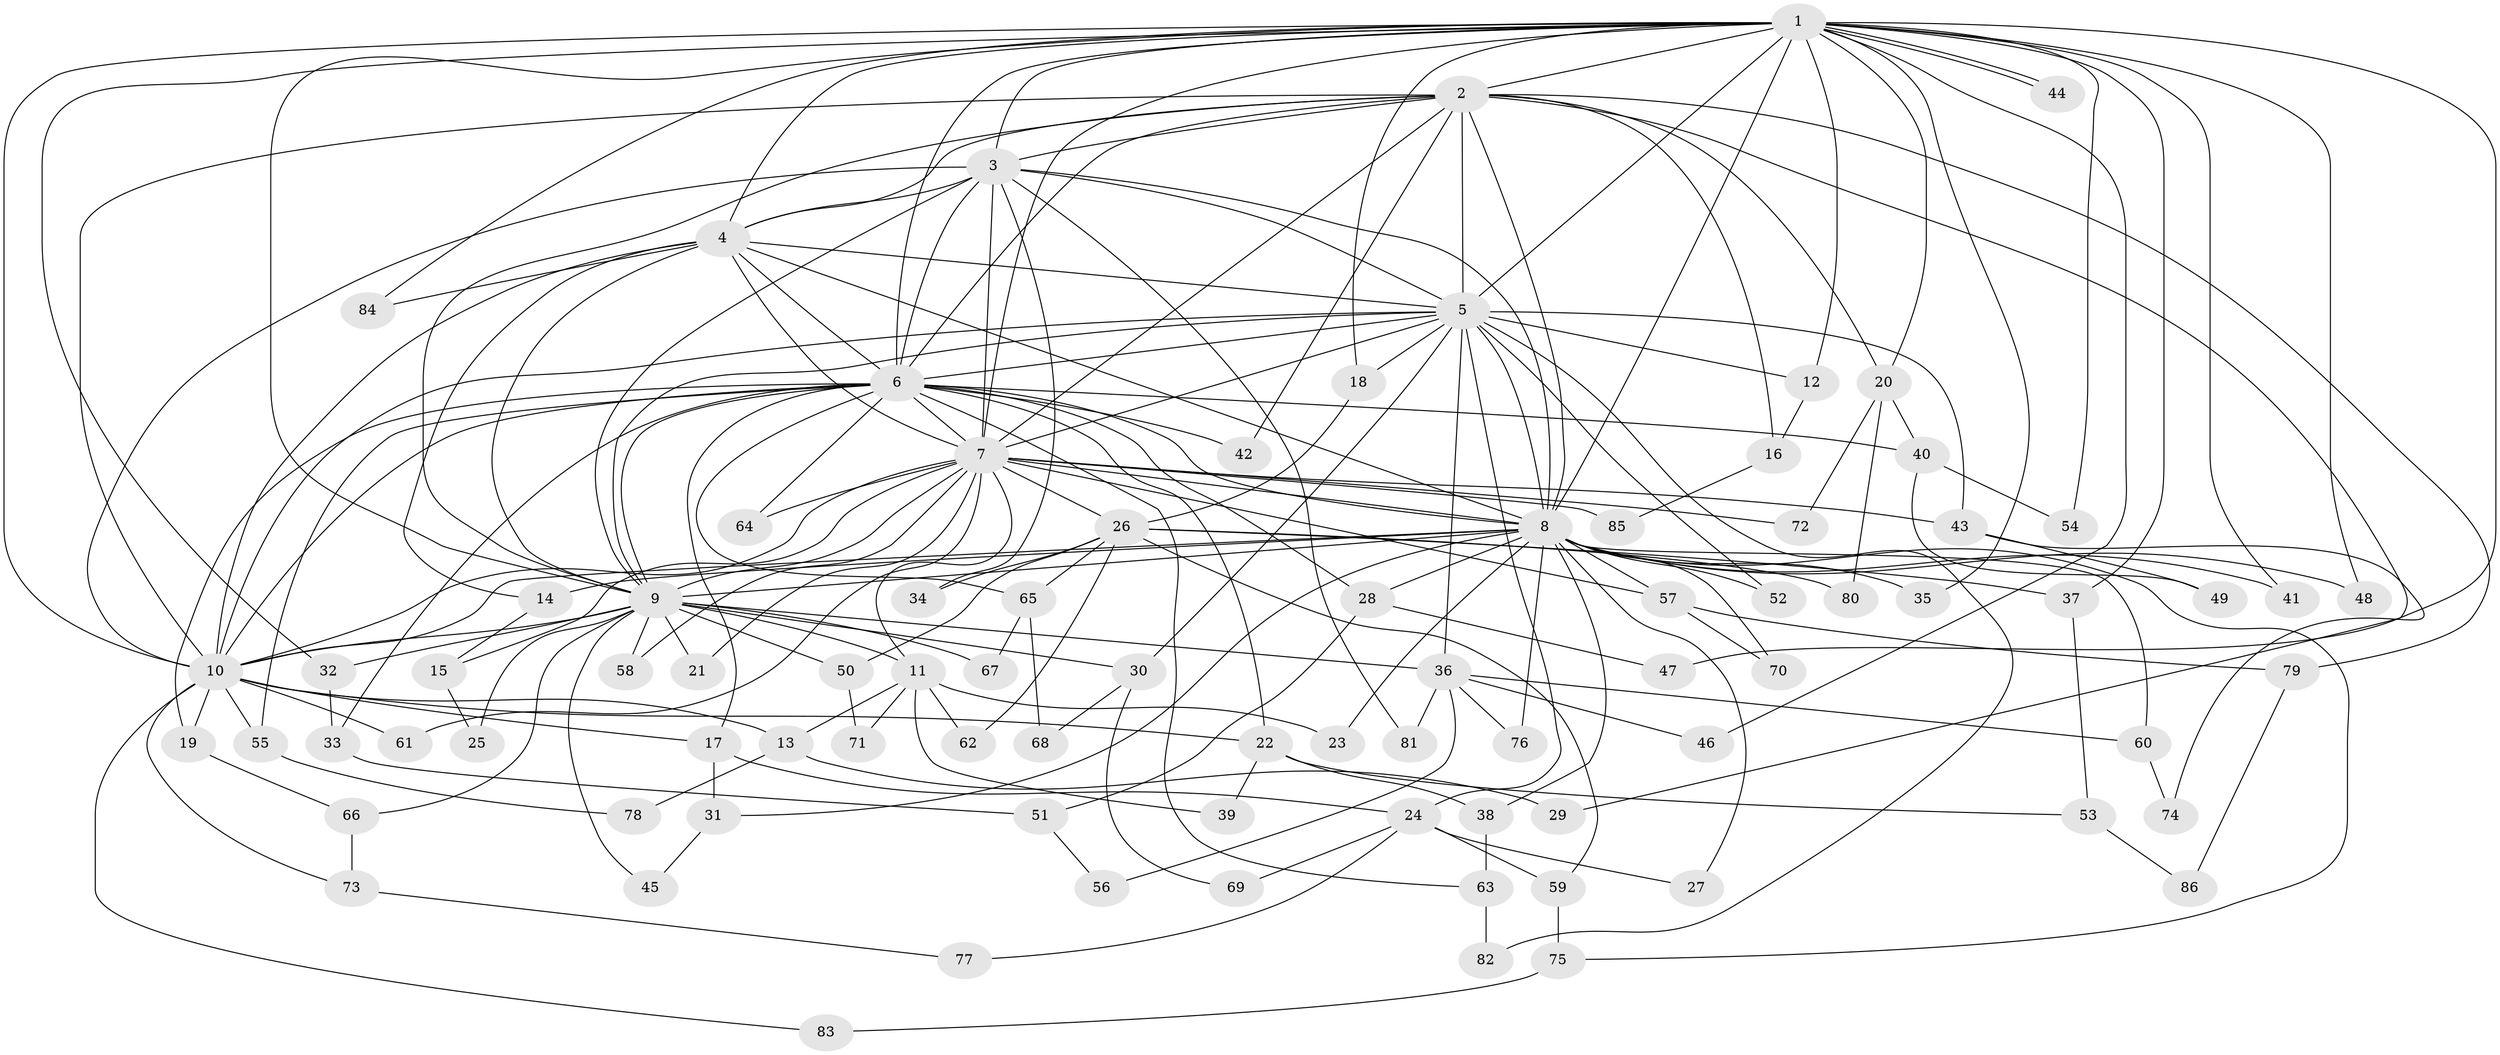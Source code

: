// Generated by graph-tools (version 1.1) at 2025/43/03/09/25 04:43:29]
// undirected, 86 vertices, 197 edges
graph export_dot {
graph [start="1"]
  node [color=gray90,style=filled];
  1;
  2;
  3;
  4;
  5;
  6;
  7;
  8;
  9;
  10;
  11;
  12;
  13;
  14;
  15;
  16;
  17;
  18;
  19;
  20;
  21;
  22;
  23;
  24;
  25;
  26;
  27;
  28;
  29;
  30;
  31;
  32;
  33;
  34;
  35;
  36;
  37;
  38;
  39;
  40;
  41;
  42;
  43;
  44;
  45;
  46;
  47;
  48;
  49;
  50;
  51;
  52;
  53;
  54;
  55;
  56;
  57;
  58;
  59;
  60;
  61;
  62;
  63;
  64;
  65;
  66;
  67;
  68;
  69;
  70;
  71;
  72;
  73;
  74;
  75;
  76;
  77;
  78;
  79;
  80;
  81;
  82;
  83;
  84;
  85;
  86;
  1 -- 2;
  1 -- 3;
  1 -- 4;
  1 -- 5;
  1 -- 6;
  1 -- 7;
  1 -- 8;
  1 -- 9;
  1 -- 10;
  1 -- 12;
  1 -- 18;
  1 -- 20;
  1 -- 32;
  1 -- 35;
  1 -- 37;
  1 -- 41;
  1 -- 44;
  1 -- 44;
  1 -- 46;
  1 -- 47;
  1 -- 48;
  1 -- 54;
  1 -- 84;
  2 -- 3;
  2 -- 4;
  2 -- 5;
  2 -- 6;
  2 -- 7;
  2 -- 8;
  2 -- 9;
  2 -- 10;
  2 -- 16;
  2 -- 20;
  2 -- 29;
  2 -- 42;
  2 -- 79;
  3 -- 4;
  3 -- 5;
  3 -- 6;
  3 -- 7;
  3 -- 8;
  3 -- 9;
  3 -- 10;
  3 -- 34;
  3 -- 81;
  4 -- 5;
  4 -- 6;
  4 -- 7;
  4 -- 8;
  4 -- 9;
  4 -- 10;
  4 -- 14;
  4 -- 84;
  5 -- 6;
  5 -- 7;
  5 -- 8;
  5 -- 9;
  5 -- 10;
  5 -- 12;
  5 -- 18;
  5 -- 24;
  5 -- 30;
  5 -- 36;
  5 -- 43;
  5 -- 52;
  5 -- 82;
  6 -- 7;
  6 -- 8;
  6 -- 9;
  6 -- 10;
  6 -- 17;
  6 -- 19;
  6 -- 22;
  6 -- 28;
  6 -- 33;
  6 -- 40;
  6 -- 42;
  6 -- 55;
  6 -- 63;
  6 -- 64;
  6 -- 65;
  7 -- 8;
  7 -- 9;
  7 -- 10;
  7 -- 11;
  7 -- 15;
  7 -- 21;
  7 -- 26;
  7 -- 43;
  7 -- 57;
  7 -- 58;
  7 -- 61;
  7 -- 64;
  7 -- 72;
  7 -- 85;
  8 -- 9;
  8 -- 10;
  8 -- 14;
  8 -- 23;
  8 -- 27;
  8 -- 28;
  8 -- 31;
  8 -- 35;
  8 -- 38;
  8 -- 41;
  8 -- 48;
  8 -- 52;
  8 -- 57;
  8 -- 60;
  8 -- 70;
  8 -- 75;
  8 -- 76;
  9 -- 10;
  9 -- 11;
  9 -- 21;
  9 -- 25;
  9 -- 30;
  9 -- 32;
  9 -- 36;
  9 -- 45;
  9 -- 50;
  9 -- 58;
  9 -- 66;
  9 -- 67;
  10 -- 13;
  10 -- 17;
  10 -- 19;
  10 -- 22;
  10 -- 55;
  10 -- 61;
  10 -- 73;
  10 -- 83;
  11 -- 13;
  11 -- 23;
  11 -- 39;
  11 -- 62;
  11 -- 71;
  12 -- 16;
  13 -- 29;
  13 -- 78;
  14 -- 15;
  15 -- 25;
  16 -- 85;
  17 -- 24;
  17 -- 31;
  18 -- 26;
  19 -- 66;
  20 -- 40;
  20 -- 72;
  20 -- 80;
  22 -- 38;
  22 -- 39;
  22 -- 53;
  24 -- 27;
  24 -- 59;
  24 -- 69;
  24 -- 77;
  26 -- 34;
  26 -- 37;
  26 -- 50;
  26 -- 59;
  26 -- 62;
  26 -- 65;
  26 -- 80;
  28 -- 47;
  28 -- 51;
  30 -- 68;
  30 -- 69;
  31 -- 45;
  32 -- 33;
  33 -- 51;
  36 -- 46;
  36 -- 56;
  36 -- 60;
  36 -- 76;
  36 -- 81;
  37 -- 53;
  38 -- 63;
  40 -- 49;
  40 -- 54;
  43 -- 49;
  43 -- 74;
  50 -- 71;
  51 -- 56;
  53 -- 86;
  55 -- 78;
  57 -- 70;
  57 -- 79;
  59 -- 75;
  60 -- 74;
  63 -- 82;
  65 -- 67;
  65 -- 68;
  66 -- 73;
  73 -- 77;
  75 -- 83;
  79 -- 86;
}
